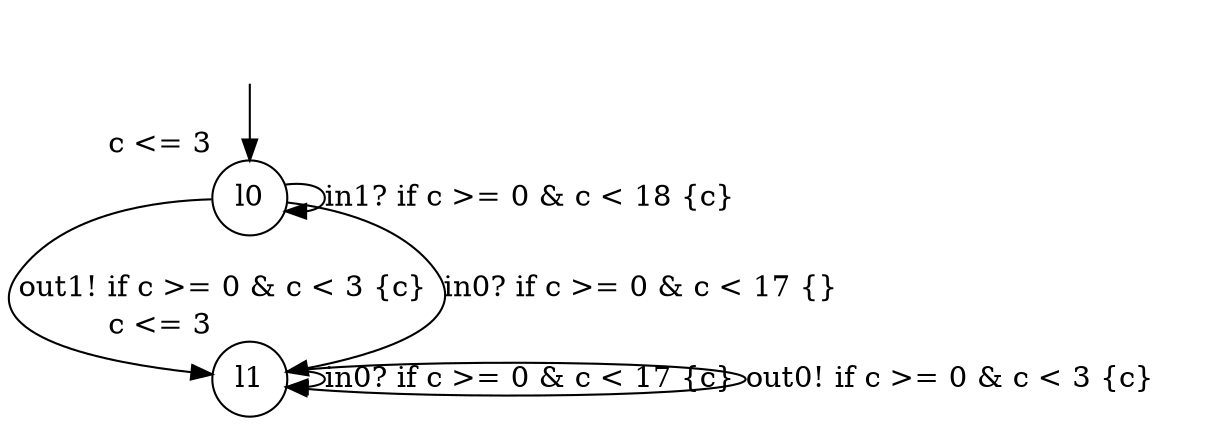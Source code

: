 digraph g {
__start0 [label="" shape="none"];
l0 [shape="circle" margin=0 label="l0", xlabel="c <= 3"];
l1 [shape="circle" margin=0 label="l1", xlabel="c <= 3"];
l0 -> l0 [label="in1? if c >= 0 & c < 18 {c} "];
l0 -> l1 [label="out1! if c >= 0 & c < 3 {c} "];
l0 -> l1 [label="in0? if c >= 0 & c < 17 {} "];
l1 -> l1 [label="in0? if c >= 0 & c < 17 {c} "];
l1 -> l1 [label="out0! if c >= 0 & c < 3 {c} "];
__start0 -> l0;
}
